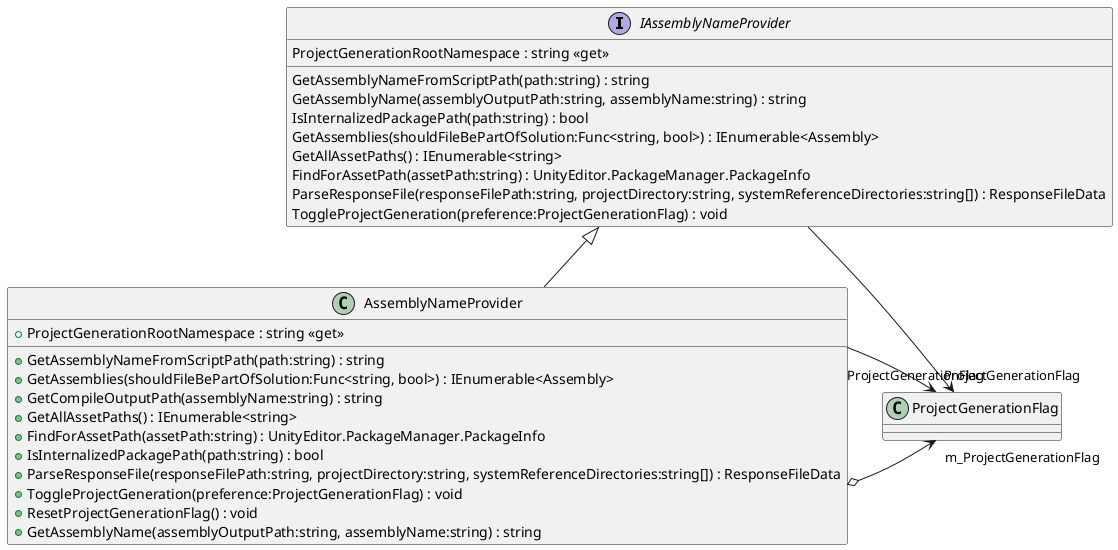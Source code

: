 @startuml
interface IAssemblyNameProvider {
    ProjectGenerationRootNamespace : string <<get>>
    GetAssemblyNameFromScriptPath(path:string) : string
    GetAssemblyName(assemblyOutputPath:string, assemblyName:string) : string
    IsInternalizedPackagePath(path:string) : bool
    GetAssemblies(shouldFileBePartOfSolution:Func<string, bool>) : IEnumerable<Assembly>
    GetAllAssetPaths() : IEnumerable<string>
    FindForAssetPath(assetPath:string) : UnityEditor.PackageManager.PackageInfo
    ParseResponseFile(responseFilePath:string, projectDirectory:string, systemReferenceDirectories:string[]) : ResponseFileData
    ToggleProjectGeneration(preference:ProjectGenerationFlag) : void
}
class AssemblyNameProvider {
    + ProjectGenerationRootNamespace : string <<get>>
    + GetAssemblyNameFromScriptPath(path:string) : string
    + GetAssemblies(shouldFileBePartOfSolution:Func<string, bool>) : IEnumerable<Assembly>
    + GetCompileOutputPath(assemblyName:string) : string
    + GetAllAssetPaths() : IEnumerable<string>
    + FindForAssetPath(assetPath:string) : UnityEditor.PackageManager.PackageInfo
    + IsInternalizedPackagePath(path:string) : bool
    + ParseResponseFile(responseFilePath:string, projectDirectory:string, systemReferenceDirectories:string[]) : ResponseFileData
    + ToggleProjectGeneration(preference:ProjectGenerationFlag) : void
    + ResetProjectGenerationFlag() : void
    + GetAssemblyName(assemblyOutputPath:string, assemblyName:string) : string
}
IAssemblyNameProvider --> "ProjectGenerationFlag" ProjectGenerationFlag
IAssemblyNameProvider <|-- AssemblyNameProvider
AssemblyNameProvider o-> "m_ProjectGenerationFlag" ProjectGenerationFlag
AssemblyNameProvider --> "ProjectGenerationFlag" ProjectGenerationFlag
@enduml
